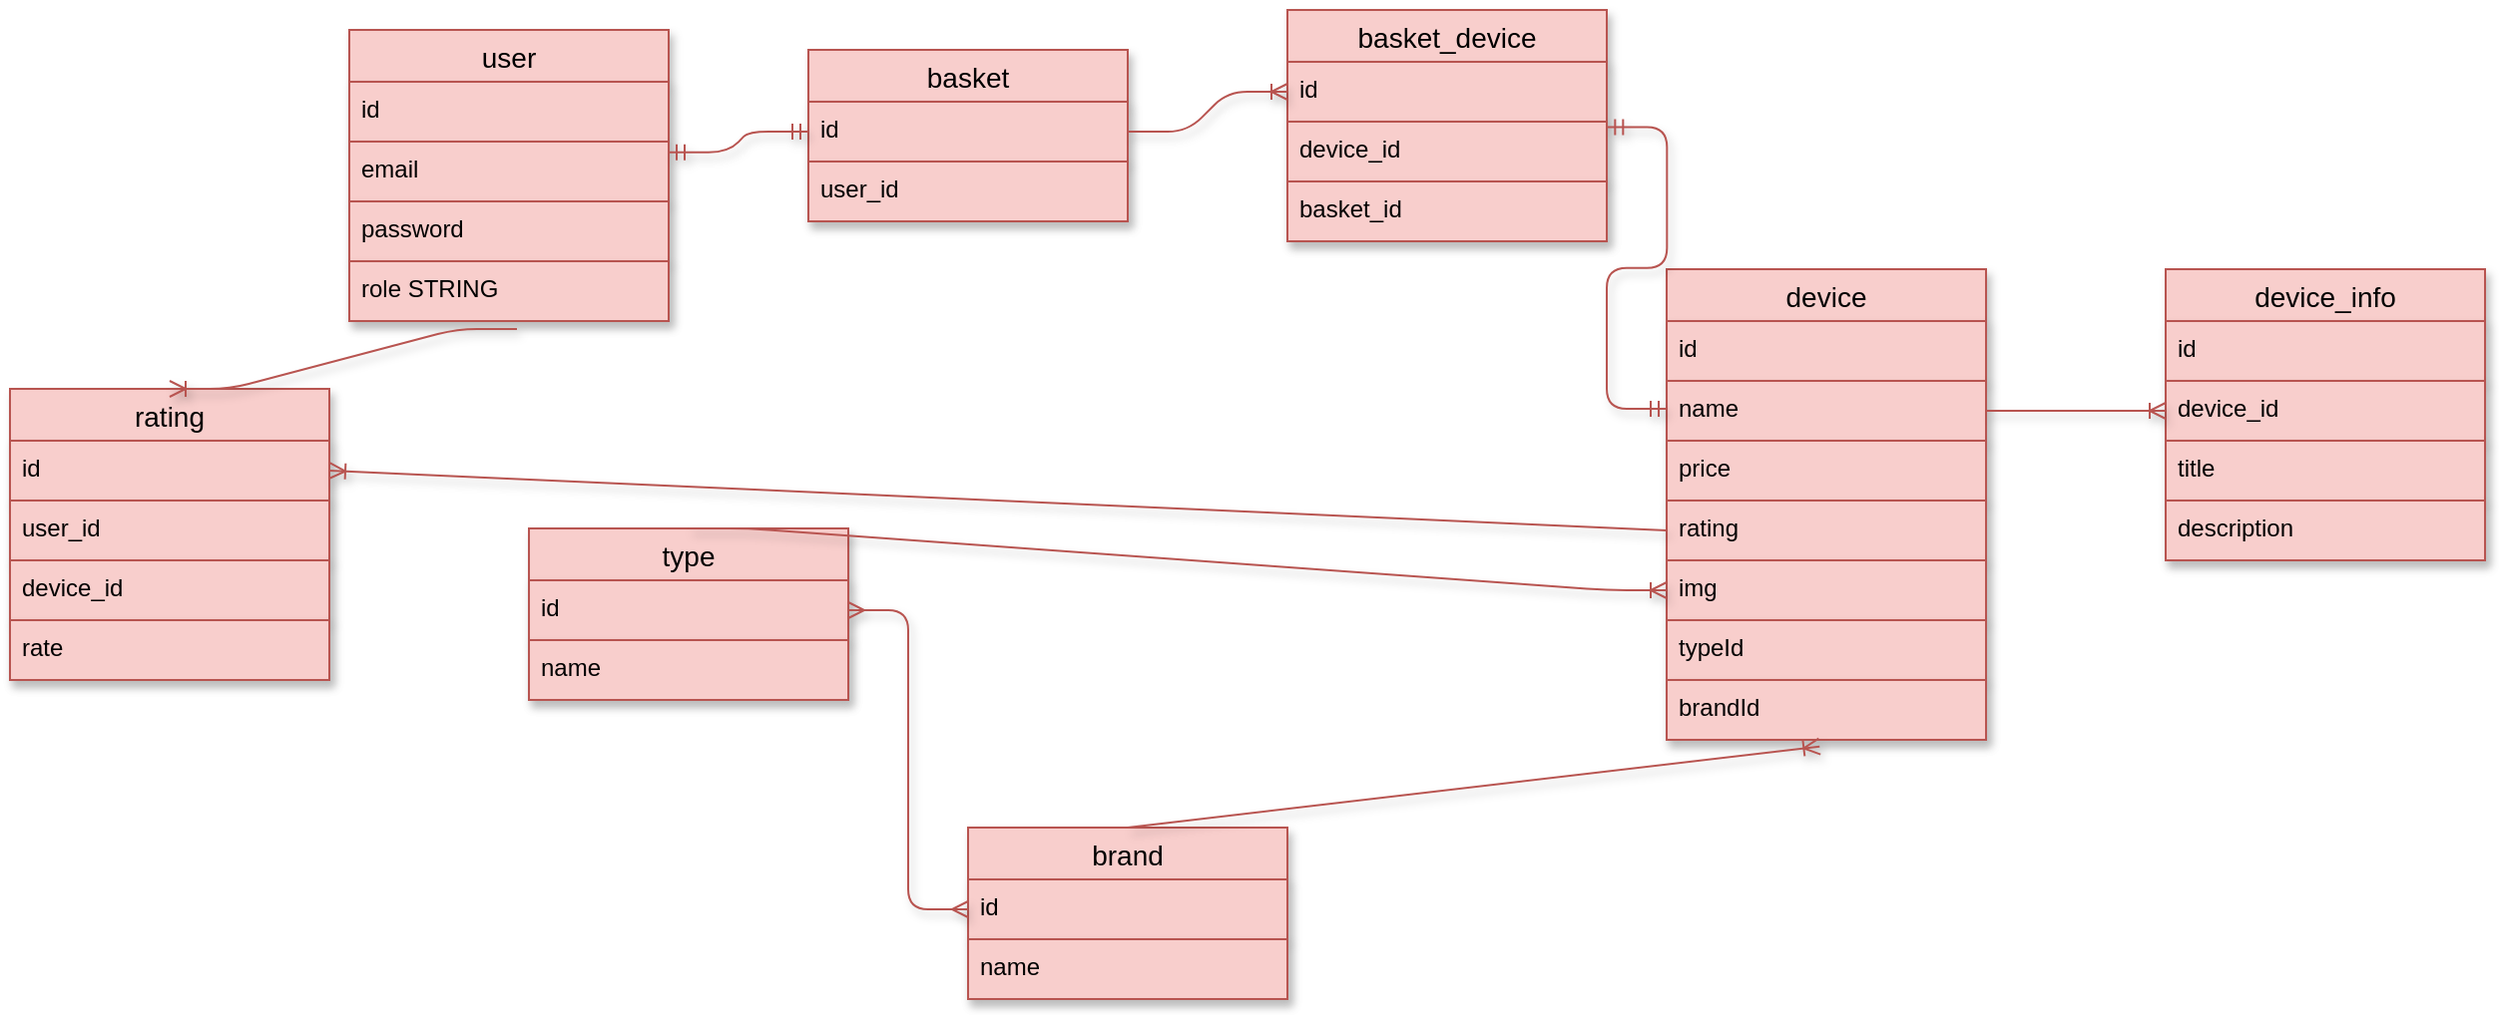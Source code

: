 <mxfile version="21.0.2" type="github"><diagram id="w_PK8XQp-43IirppIOWZ" name="Страница 1"><mxGraphModel dx="1272" dy="821" grid="1" gridSize="10" guides="1" tooltips="1" connect="1" arrows="1" fold="1" page="1" pageScale="1" pageWidth="827" pageHeight="1169" math="0" shadow="0"><root><mxCell id="0"/><mxCell id="1" parent="0"/><mxCell id="ZUWV-IsaNAgwDZ5CgreR-1" value="user" style="swimlane;fontStyle=0;childLayout=stackLayout;horizontal=1;startSize=26;horizontalStack=0;resizeParent=1;resizeParentMax=0;resizeLast=0;collapsible=1;marginBottom=0;align=center;fontSize=14;fillColor=#f8cecc;strokeColor=#b85450;shadow=1;" parent="1" vertex="1"><mxGeometry x="220" y="20" width="160" height="146" as="geometry"/></mxCell><mxCell id="ZUWV-IsaNAgwDZ5CgreR-2" value="id" style="text;strokeColor=#b85450;fillColor=#f8cecc;spacingLeft=4;spacingRight=4;overflow=hidden;rotatable=0;points=[[0,0.5],[1,0.5]];portConstraint=eastwest;fontSize=12;shadow=1;" parent="ZUWV-IsaNAgwDZ5CgreR-1" vertex="1"><mxGeometry y="26" width="160" height="30" as="geometry"/></mxCell><mxCell id="ZUWV-IsaNAgwDZ5CgreR-3" value="email" style="text;strokeColor=#b85450;fillColor=#f8cecc;spacingLeft=4;spacingRight=4;overflow=hidden;rotatable=0;points=[[0,0.5],[1,0.5]];portConstraint=eastwest;fontSize=12;shadow=1;" parent="ZUWV-IsaNAgwDZ5CgreR-1" vertex="1"><mxGeometry y="56" width="160" height="30" as="geometry"/></mxCell><mxCell id="ZUWV-IsaNAgwDZ5CgreR-5" value="password" style="text;strokeColor=#b85450;fillColor=#f8cecc;spacingLeft=4;spacingRight=4;overflow=hidden;rotatable=0;points=[[0,0.5],[1,0.5]];portConstraint=eastwest;fontSize=12;shadow=1;" parent="ZUWV-IsaNAgwDZ5CgreR-1" vertex="1"><mxGeometry y="86" width="160" height="30" as="geometry"/></mxCell><mxCell id="ZUWV-IsaNAgwDZ5CgreR-4" value="role STRING" style="text;strokeColor=#b85450;fillColor=#f8cecc;spacingLeft=4;spacingRight=4;overflow=hidden;rotatable=0;points=[[0,0.5],[1,0.5]];portConstraint=eastwest;fontSize=12;shadow=1;" parent="ZUWV-IsaNAgwDZ5CgreR-1" vertex="1"><mxGeometry y="116" width="160" height="30" as="geometry"/></mxCell><mxCell id="ZUWV-IsaNAgwDZ5CgreR-6" value="basket" style="swimlane;fontStyle=0;childLayout=stackLayout;horizontal=1;startSize=26;horizontalStack=0;resizeParent=1;resizeParentMax=0;resizeLast=0;collapsible=1;marginBottom=0;align=center;fontSize=14;fillColor=#f8cecc;strokeColor=#b85450;shadow=1;" parent="1" vertex="1"><mxGeometry x="450" y="30" width="160" height="86" as="geometry"/></mxCell><mxCell id="ZUWV-IsaNAgwDZ5CgreR-7" value="id" style="text;strokeColor=#b85450;fillColor=#f8cecc;spacingLeft=4;spacingRight=4;overflow=hidden;rotatable=0;points=[[0,0.5],[1,0.5]];portConstraint=eastwest;fontSize=12;shadow=1;" parent="ZUWV-IsaNAgwDZ5CgreR-6" vertex="1"><mxGeometry y="26" width="160" height="30" as="geometry"/></mxCell><mxCell id="ZUWV-IsaNAgwDZ5CgreR-8" value="user_id" style="text;strokeColor=#b85450;fillColor=#f8cecc;spacingLeft=4;spacingRight=4;overflow=hidden;rotatable=0;points=[[0,0.5],[1,0.5]];portConstraint=eastwest;fontSize=12;shadow=1;" parent="ZUWV-IsaNAgwDZ5CgreR-6" vertex="1"><mxGeometry y="56" width="160" height="30" as="geometry"/></mxCell><mxCell id="ZUWV-IsaNAgwDZ5CgreR-11" value="" style="edgeStyle=entityRelationEdgeStyle;fontSize=12;html=1;endArrow=ERmandOne;startArrow=ERmandOne;exitX=1;exitY=0.178;exitDx=0;exitDy=0;exitPerimeter=0;entryX=0;entryY=0.5;entryDx=0;entryDy=0;fillColor=#f8cecc;strokeColor=#b85450;shadow=1;" parent="1" source="ZUWV-IsaNAgwDZ5CgreR-3" target="ZUWV-IsaNAgwDZ5CgreR-7" edge="1"><mxGeometry width="100" height="100" relative="1" as="geometry"><mxPoint x="350" y="410" as="sourcePoint"/><mxPoint x="450" y="310" as="targetPoint"/></mxGeometry></mxCell><mxCell id="ZUWV-IsaNAgwDZ5CgreR-12" value="device" style="swimlane;fontStyle=0;childLayout=stackLayout;horizontal=1;startSize=26;horizontalStack=0;resizeParent=1;resizeParentMax=0;resizeLast=0;collapsible=1;marginBottom=0;align=center;fontSize=14;fillColor=#f8cecc;strokeColor=#b85450;shadow=1;" parent="1" vertex="1"><mxGeometry x="880" y="140" width="160" height="236" as="geometry"/></mxCell><mxCell id="ZUWV-IsaNAgwDZ5CgreR-13" value="id" style="text;strokeColor=#b85450;fillColor=#f8cecc;spacingLeft=4;spacingRight=4;overflow=hidden;rotatable=0;points=[[0,0.5],[1,0.5]];portConstraint=eastwest;fontSize=12;shadow=1;" parent="ZUWV-IsaNAgwDZ5CgreR-12" vertex="1"><mxGeometry y="26" width="160" height="30" as="geometry"/></mxCell><mxCell id="ZUWV-IsaNAgwDZ5CgreR-14" value="name" style="text;strokeColor=#b85450;fillColor=#f8cecc;spacingLeft=4;spacingRight=4;overflow=hidden;rotatable=0;points=[[0,0.5],[1,0.5]];portConstraint=eastwest;fontSize=12;shadow=1;" parent="ZUWV-IsaNAgwDZ5CgreR-12" vertex="1"><mxGeometry y="56" width="160" height="30" as="geometry"/></mxCell><mxCell id="ZUWV-IsaNAgwDZ5CgreR-15" value="price" style="text;strokeColor=#b85450;fillColor=#f8cecc;spacingLeft=4;spacingRight=4;overflow=hidden;rotatable=0;points=[[0,0.5],[1,0.5]];portConstraint=eastwest;fontSize=12;shadow=1;" parent="ZUWV-IsaNAgwDZ5CgreR-12" vertex="1"><mxGeometry y="86" width="160" height="30" as="geometry"/></mxCell><mxCell id="ZUWV-IsaNAgwDZ5CgreR-16" value="rating" style="text;strokeColor=#b85450;fillColor=#f8cecc;spacingLeft=4;spacingRight=4;overflow=hidden;rotatable=0;points=[[0,0.5],[1,0.5]];portConstraint=eastwest;fontSize=12;shadow=1;" parent="ZUWV-IsaNAgwDZ5CgreR-12" vertex="1"><mxGeometry y="116" width="160" height="30" as="geometry"/></mxCell><mxCell id="ZUWV-IsaNAgwDZ5CgreR-17" value="img" style="text;strokeColor=#b85450;fillColor=#f8cecc;spacingLeft=4;spacingRight=4;overflow=hidden;rotatable=0;points=[[0,0.5],[1,0.5]];portConstraint=eastwest;fontSize=12;shadow=1;" parent="ZUWV-IsaNAgwDZ5CgreR-12" vertex="1"><mxGeometry y="146" width="160" height="30" as="geometry"/></mxCell><mxCell id="ZUWV-IsaNAgwDZ5CgreR-18" value="typeId" style="text;strokeColor=#b85450;fillColor=#f8cecc;spacingLeft=4;spacingRight=4;overflow=hidden;rotatable=0;points=[[0,0.5],[1,0.5]];portConstraint=eastwest;fontSize=12;shadow=1;" parent="ZUWV-IsaNAgwDZ5CgreR-12" vertex="1"><mxGeometry y="176" width="160" height="30" as="geometry"/></mxCell><mxCell id="ZUWV-IsaNAgwDZ5CgreR-19" value="brandId" style="text;strokeColor=#b85450;fillColor=#f8cecc;spacingLeft=4;spacingRight=4;overflow=hidden;rotatable=0;points=[[0,0.5],[1,0.5]];portConstraint=eastwest;fontSize=12;shadow=1;" parent="ZUWV-IsaNAgwDZ5CgreR-12" vertex="1"><mxGeometry y="206" width="160" height="30" as="geometry"/></mxCell><mxCell id="ZUWV-IsaNAgwDZ5CgreR-20" value="type" style="swimlane;fontStyle=0;childLayout=stackLayout;horizontal=1;startSize=26;horizontalStack=0;resizeParent=1;resizeParentMax=0;resizeLast=0;collapsible=1;marginBottom=0;align=center;fontSize=14;fillColor=#f8cecc;strokeColor=#b85450;shadow=1;" parent="1" vertex="1"><mxGeometry x="310" y="270" width="160" height="86" as="geometry"/></mxCell><mxCell id="ZUWV-IsaNAgwDZ5CgreR-21" value="id" style="text;strokeColor=#b85450;fillColor=#f8cecc;spacingLeft=4;spacingRight=4;overflow=hidden;rotatable=0;points=[[0,0.5],[1,0.5]];portConstraint=eastwest;fontSize=12;shadow=1;" parent="ZUWV-IsaNAgwDZ5CgreR-20" vertex="1"><mxGeometry y="26" width="160" height="30" as="geometry"/></mxCell><mxCell id="ZUWV-IsaNAgwDZ5CgreR-22" value="name" style="text;strokeColor=#b85450;fillColor=#f8cecc;spacingLeft=4;spacingRight=4;overflow=hidden;rotatable=0;points=[[0,0.5],[1,0.5]];portConstraint=eastwest;fontSize=12;shadow=1;" parent="ZUWV-IsaNAgwDZ5CgreR-20" vertex="1"><mxGeometry y="56" width="160" height="30" as="geometry"/></mxCell><mxCell id="ZUWV-IsaNAgwDZ5CgreR-24" value="brand" style="swimlane;fontStyle=0;childLayout=stackLayout;horizontal=1;startSize=26;horizontalStack=0;resizeParent=1;resizeParentMax=0;resizeLast=0;collapsible=1;marginBottom=0;align=center;fontSize=14;fillColor=#f8cecc;strokeColor=#b85450;shadow=1;" parent="1" vertex="1"><mxGeometry x="530" y="420" width="160" height="86" as="geometry"/></mxCell><mxCell id="ZUWV-IsaNAgwDZ5CgreR-25" value="id" style="text;strokeColor=#b85450;fillColor=#f8cecc;spacingLeft=4;spacingRight=4;overflow=hidden;rotatable=0;points=[[0,0.5],[1,0.5]];portConstraint=eastwest;fontSize=12;shadow=1;" parent="ZUWV-IsaNAgwDZ5CgreR-24" vertex="1"><mxGeometry y="26" width="160" height="30" as="geometry"/></mxCell><mxCell id="ZUWV-IsaNAgwDZ5CgreR-26" value="name" style="text;strokeColor=#b85450;fillColor=#f8cecc;spacingLeft=4;spacingRight=4;overflow=hidden;rotatable=0;points=[[0,0.5],[1,0.5]];portConstraint=eastwest;fontSize=12;shadow=1;" parent="ZUWV-IsaNAgwDZ5CgreR-24" vertex="1"><mxGeometry y="56" width="160" height="30" as="geometry"/></mxCell><mxCell id="ZUWV-IsaNAgwDZ5CgreR-28" value="" style="edgeStyle=entityRelationEdgeStyle;fontSize=12;html=1;endArrow=ERoneToMany;exitX=0.5;exitY=0;exitDx=0;exitDy=0;entryX=0;entryY=0.5;entryDx=0;entryDy=0;fillColor=#f8cecc;strokeColor=#b85450;shadow=1;" parent="1" source="ZUWV-IsaNAgwDZ5CgreR-20" target="ZUWV-IsaNAgwDZ5CgreR-17" edge="1"><mxGeometry width="100" height="100" relative="1" as="geometry"><mxPoint x="780" y="430" as="sourcePoint"/><mxPoint x="880" y="330" as="targetPoint"/></mxGeometry></mxCell><mxCell id="ZUWV-IsaNAgwDZ5CgreR-29" value="" style="fontSize=12;html=1;endArrow=ERoneToMany;exitX=0.5;exitY=0;exitDx=0;exitDy=0;entryX=0.479;entryY=1.111;entryDx=0;entryDy=0;entryPerimeter=0;fillColor=#f8cecc;strokeColor=#b85450;shadow=1;" parent="1" source="ZUWV-IsaNAgwDZ5CgreR-24" target="ZUWV-IsaNAgwDZ5CgreR-19" edge="1"><mxGeometry width="100" height="100" relative="1" as="geometry"><mxPoint x="780" y="430" as="sourcePoint"/><mxPoint x="880" y="330" as="targetPoint"/></mxGeometry></mxCell><mxCell id="ZUWV-IsaNAgwDZ5CgreR-30" value="" style="edgeStyle=entityRelationEdgeStyle;fontSize=12;html=1;endArrow=ERmany;startArrow=ERmany;exitX=1;exitY=0.5;exitDx=0;exitDy=0;entryX=0;entryY=0.5;entryDx=0;entryDy=0;fillColor=#f8cecc;strokeColor=#b85450;shadow=1;" parent="1" source="ZUWV-IsaNAgwDZ5CgreR-21" target="ZUWV-IsaNAgwDZ5CgreR-25" edge="1"><mxGeometry width="100" height="100" relative="1" as="geometry"><mxPoint x="780" y="430" as="sourcePoint"/><mxPoint x="880" y="330" as="targetPoint"/></mxGeometry></mxCell><mxCell id="ZUWV-IsaNAgwDZ5CgreR-31" value="device_info" style="swimlane;fontStyle=0;childLayout=stackLayout;horizontal=1;startSize=26;horizontalStack=0;resizeParent=1;resizeParentMax=0;resizeLast=0;collapsible=1;marginBottom=0;align=center;fontSize=14;fillColor=#f8cecc;strokeColor=#b85450;shadow=1;" parent="1" vertex="1"><mxGeometry x="1130" y="140" width="160" height="146" as="geometry"/></mxCell><mxCell id="ZUWV-IsaNAgwDZ5CgreR-32" value="id" style="text;strokeColor=#b85450;fillColor=#f8cecc;spacingLeft=4;spacingRight=4;overflow=hidden;rotatable=0;points=[[0,0.5],[1,0.5]];portConstraint=eastwest;fontSize=12;shadow=1;" parent="ZUWV-IsaNAgwDZ5CgreR-31" vertex="1"><mxGeometry y="26" width="160" height="30" as="geometry"/></mxCell><mxCell id="ZUWV-IsaNAgwDZ5CgreR-33" value="device_id" style="text;strokeColor=#b85450;fillColor=#f8cecc;spacingLeft=4;spacingRight=4;overflow=hidden;rotatable=0;points=[[0,0.5],[1,0.5]];portConstraint=eastwest;fontSize=12;shadow=1;" parent="ZUWV-IsaNAgwDZ5CgreR-31" vertex="1"><mxGeometry y="56" width="160" height="30" as="geometry"/></mxCell><mxCell id="ZUWV-IsaNAgwDZ5CgreR-34" value="title" style="text;strokeColor=#b85450;fillColor=#f8cecc;spacingLeft=4;spacingRight=4;overflow=hidden;rotatable=0;points=[[0,0.5],[1,0.5]];portConstraint=eastwest;fontSize=12;shadow=1;" parent="ZUWV-IsaNAgwDZ5CgreR-31" vertex="1"><mxGeometry y="86" width="160" height="30" as="geometry"/></mxCell><mxCell id="ZUWV-IsaNAgwDZ5CgreR-36" value="description" style="text;strokeColor=#b85450;fillColor=#f8cecc;spacingLeft=4;spacingRight=4;overflow=hidden;rotatable=0;points=[[0,0.5],[1,0.5]];portConstraint=eastwest;fontSize=12;shadow=1;" parent="ZUWV-IsaNAgwDZ5CgreR-31" vertex="1"><mxGeometry y="116" width="160" height="30" as="geometry"/></mxCell><mxCell id="ZUWV-IsaNAgwDZ5CgreR-35" value="" style="edgeStyle=entityRelationEdgeStyle;fontSize=12;html=1;endArrow=ERoneToMany;exitX=1;exitY=0.5;exitDx=0;exitDy=0;entryX=0;entryY=0.5;entryDx=0;entryDy=0;fillColor=#f8cecc;strokeColor=#b85450;shadow=1;" parent="1" source="ZUWV-IsaNAgwDZ5CgreR-14" target="ZUWV-IsaNAgwDZ5CgreR-33" edge="1"><mxGeometry width="100" height="100" relative="1" as="geometry"><mxPoint x="1000" y="320" as="sourcePoint"/><mxPoint x="1100" y="220" as="targetPoint"/></mxGeometry></mxCell><mxCell id="ZUWV-IsaNAgwDZ5CgreR-37" value="basket_device" style="swimlane;fontStyle=0;childLayout=stackLayout;horizontal=1;startSize=26;horizontalStack=0;resizeParent=1;resizeParentMax=0;resizeLast=0;collapsible=1;marginBottom=0;align=center;fontSize=14;fillColor=#f8cecc;strokeColor=#b85450;shadow=1;" parent="1" vertex="1"><mxGeometry x="690" y="10" width="160" height="116" as="geometry"/></mxCell><mxCell id="ZUWV-IsaNAgwDZ5CgreR-38" value="id" style="text;strokeColor=#b85450;fillColor=#f8cecc;spacingLeft=4;spacingRight=4;overflow=hidden;rotatable=0;points=[[0,0.5],[1,0.5]];portConstraint=eastwest;fontSize=12;labelBackgroundColor=none;shadow=1;" parent="ZUWV-IsaNAgwDZ5CgreR-37" vertex="1"><mxGeometry y="26" width="160" height="30" as="geometry"/></mxCell><mxCell id="ZUWV-IsaNAgwDZ5CgreR-39" value="device_id" style="text;strokeColor=#b85450;fillColor=#f8cecc;spacingLeft=4;spacingRight=4;overflow=hidden;rotatable=0;points=[[0,0.5],[1,0.5]];portConstraint=eastwest;fontSize=12;shadow=1;" parent="ZUWV-IsaNAgwDZ5CgreR-37" vertex="1"><mxGeometry y="56" width="160" height="30" as="geometry"/></mxCell><mxCell id="ZUWV-IsaNAgwDZ5CgreR-40" value="basket_id" style="text;strokeColor=#b85450;fillColor=#f8cecc;spacingLeft=4;spacingRight=4;overflow=hidden;rotatable=0;points=[[0,0.5],[1,0.5]];portConstraint=eastwest;fontSize=12;shadow=1;" parent="ZUWV-IsaNAgwDZ5CgreR-37" vertex="1"><mxGeometry y="86" width="160" height="30" as="geometry"/></mxCell><mxCell id="ZUWV-IsaNAgwDZ5CgreR-41" value="" style="edgeStyle=entityRelationEdgeStyle;fontSize=12;html=1;endArrow=ERoneToMany;exitX=1;exitY=0.5;exitDx=0;exitDy=0;entryX=0;entryY=0.5;entryDx=0;entryDy=0;fillColor=#f8cecc;strokeColor=#b85450;shadow=1;" parent="1" source="ZUWV-IsaNAgwDZ5CgreR-7" target="ZUWV-IsaNAgwDZ5CgreR-38" edge="1"><mxGeometry width="100" height="100" relative="1" as="geometry"><mxPoint x="530" y="330" as="sourcePoint"/><mxPoint x="630" y="230" as="targetPoint"/></mxGeometry></mxCell><mxCell id="ZUWV-IsaNAgwDZ5CgreR-42" value="" style="edgeStyle=entityRelationEdgeStyle;fontSize=12;html=1;endArrow=ERmandOne;startArrow=ERmandOne;exitX=1.001;exitY=0.091;exitDx=0;exitDy=0;exitPerimeter=0;fillColor=#f8cecc;strokeColor=#b85450;shadow=1;" parent="1" source="ZUWV-IsaNAgwDZ5CgreR-39" edge="1"><mxGeometry width="100" height="100" relative="1" as="geometry"><mxPoint x="830" y="310" as="sourcePoint"/><mxPoint x="880" y="210" as="targetPoint"/></mxGeometry></mxCell><mxCell id="ZUWV-IsaNAgwDZ5CgreR-43" value="rating" style="swimlane;fontStyle=0;childLayout=stackLayout;horizontal=1;startSize=26;horizontalStack=0;resizeParent=1;resizeParentMax=0;resizeLast=0;collapsible=1;marginBottom=0;align=center;fontSize=14;fillColor=#f8cecc;strokeColor=#b85450;shadow=1;" parent="1" vertex="1"><mxGeometry x="50" y="200" width="160" height="146" as="geometry"/></mxCell><mxCell id="ZUWV-IsaNAgwDZ5CgreR-44" value="id" style="text;strokeColor=#b85450;fillColor=#f8cecc;spacingLeft=4;spacingRight=4;overflow=hidden;rotatable=0;points=[[0,0.5],[1,0.5]];portConstraint=eastwest;fontSize=12;shadow=1;" parent="ZUWV-IsaNAgwDZ5CgreR-43" vertex="1"><mxGeometry y="26" width="160" height="30" as="geometry"/></mxCell><mxCell id="ZUWV-IsaNAgwDZ5CgreR-45" value="user_id" style="text;strokeColor=#b85450;fillColor=#f8cecc;spacingLeft=4;spacingRight=4;overflow=hidden;rotatable=0;points=[[0,0.5],[1,0.5]];portConstraint=eastwest;fontSize=12;shadow=1;" parent="ZUWV-IsaNAgwDZ5CgreR-43" vertex="1"><mxGeometry y="56" width="160" height="30" as="geometry"/></mxCell><mxCell id="ZUWV-IsaNAgwDZ5CgreR-46" value="device_id" style="text;strokeColor=#b85450;fillColor=#f8cecc;spacingLeft=4;spacingRight=4;overflow=hidden;rotatable=0;points=[[0,0.5],[1,0.5]];portConstraint=eastwest;fontSize=12;shadow=1;" parent="ZUWV-IsaNAgwDZ5CgreR-43" vertex="1"><mxGeometry y="86" width="160" height="30" as="geometry"/></mxCell><mxCell id="ZUWV-IsaNAgwDZ5CgreR-47" value="rate" style="text;strokeColor=#b85450;fillColor=#f8cecc;spacingLeft=4;spacingRight=4;overflow=hidden;rotatable=0;points=[[0,0.5],[1,0.5]];portConstraint=eastwest;fontSize=12;shadow=1;" parent="ZUWV-IsaNAgwDZ5CgreR-43" vertex="1"><mxGeometry y="116" width="160" height="30" as="geometry"/></mxCell><mxCell id="ZUWV-IsaNAgwDZ5CgreR-48" value="" style="edgeStyle=entityRelationEdgeStyle;fontSize=12;html=1;endArrow=ERoneToMany;exitX=0.525;exitY=1.133;exitDx=0;exitDy=0;exitPerimeter=0;entryX=0.5;entryY=0;entryDx=0;entryDy=0;fillColor=#f8cecc;strokeColor=#b85450;shadow=1;" parent="1" source="ZUWV-IsaNAgwDZ5CgreR-4" target="ZUWV-IsaNAgwDZ5CgreR-43" edge="1"><mxGeometry width="100" height="100" relative="1" as="geometry"><mxPoint x="510" y="420" as="sourcePoint"/><mxPoint x="610" y="320" as="targetPoint"/></mxGeometry></mxCell><mxCell id="ZUWV-IsaNAgwDZ5CgreR-49" value="" style="fontSize=12;html=1;endArrow=ERoneToMany;exitX=0;exitY=0.5;exitDx=0;exitDy=0;entryX=1;entryY=0.5;entryDx=0;entryDy=0;fillColor=#f8cecc;strokeColor=#b85450;shadow=1;" parent="1" source="ZUWV-IsaNAgwDZ5CgreR-16" target="ZUWV-IsaNAgwDZ5CgreR-44" edge="1"><mxGeometry width="100" height="100" relative="1" as="geometry"><mxPoint x="770" y="310" as="sourcePoint"/><mxPoint x="630" y="320" as="targetPoint"/></mxGeometry></mxCell></root></mxGraphModel></diagram></mxfile>